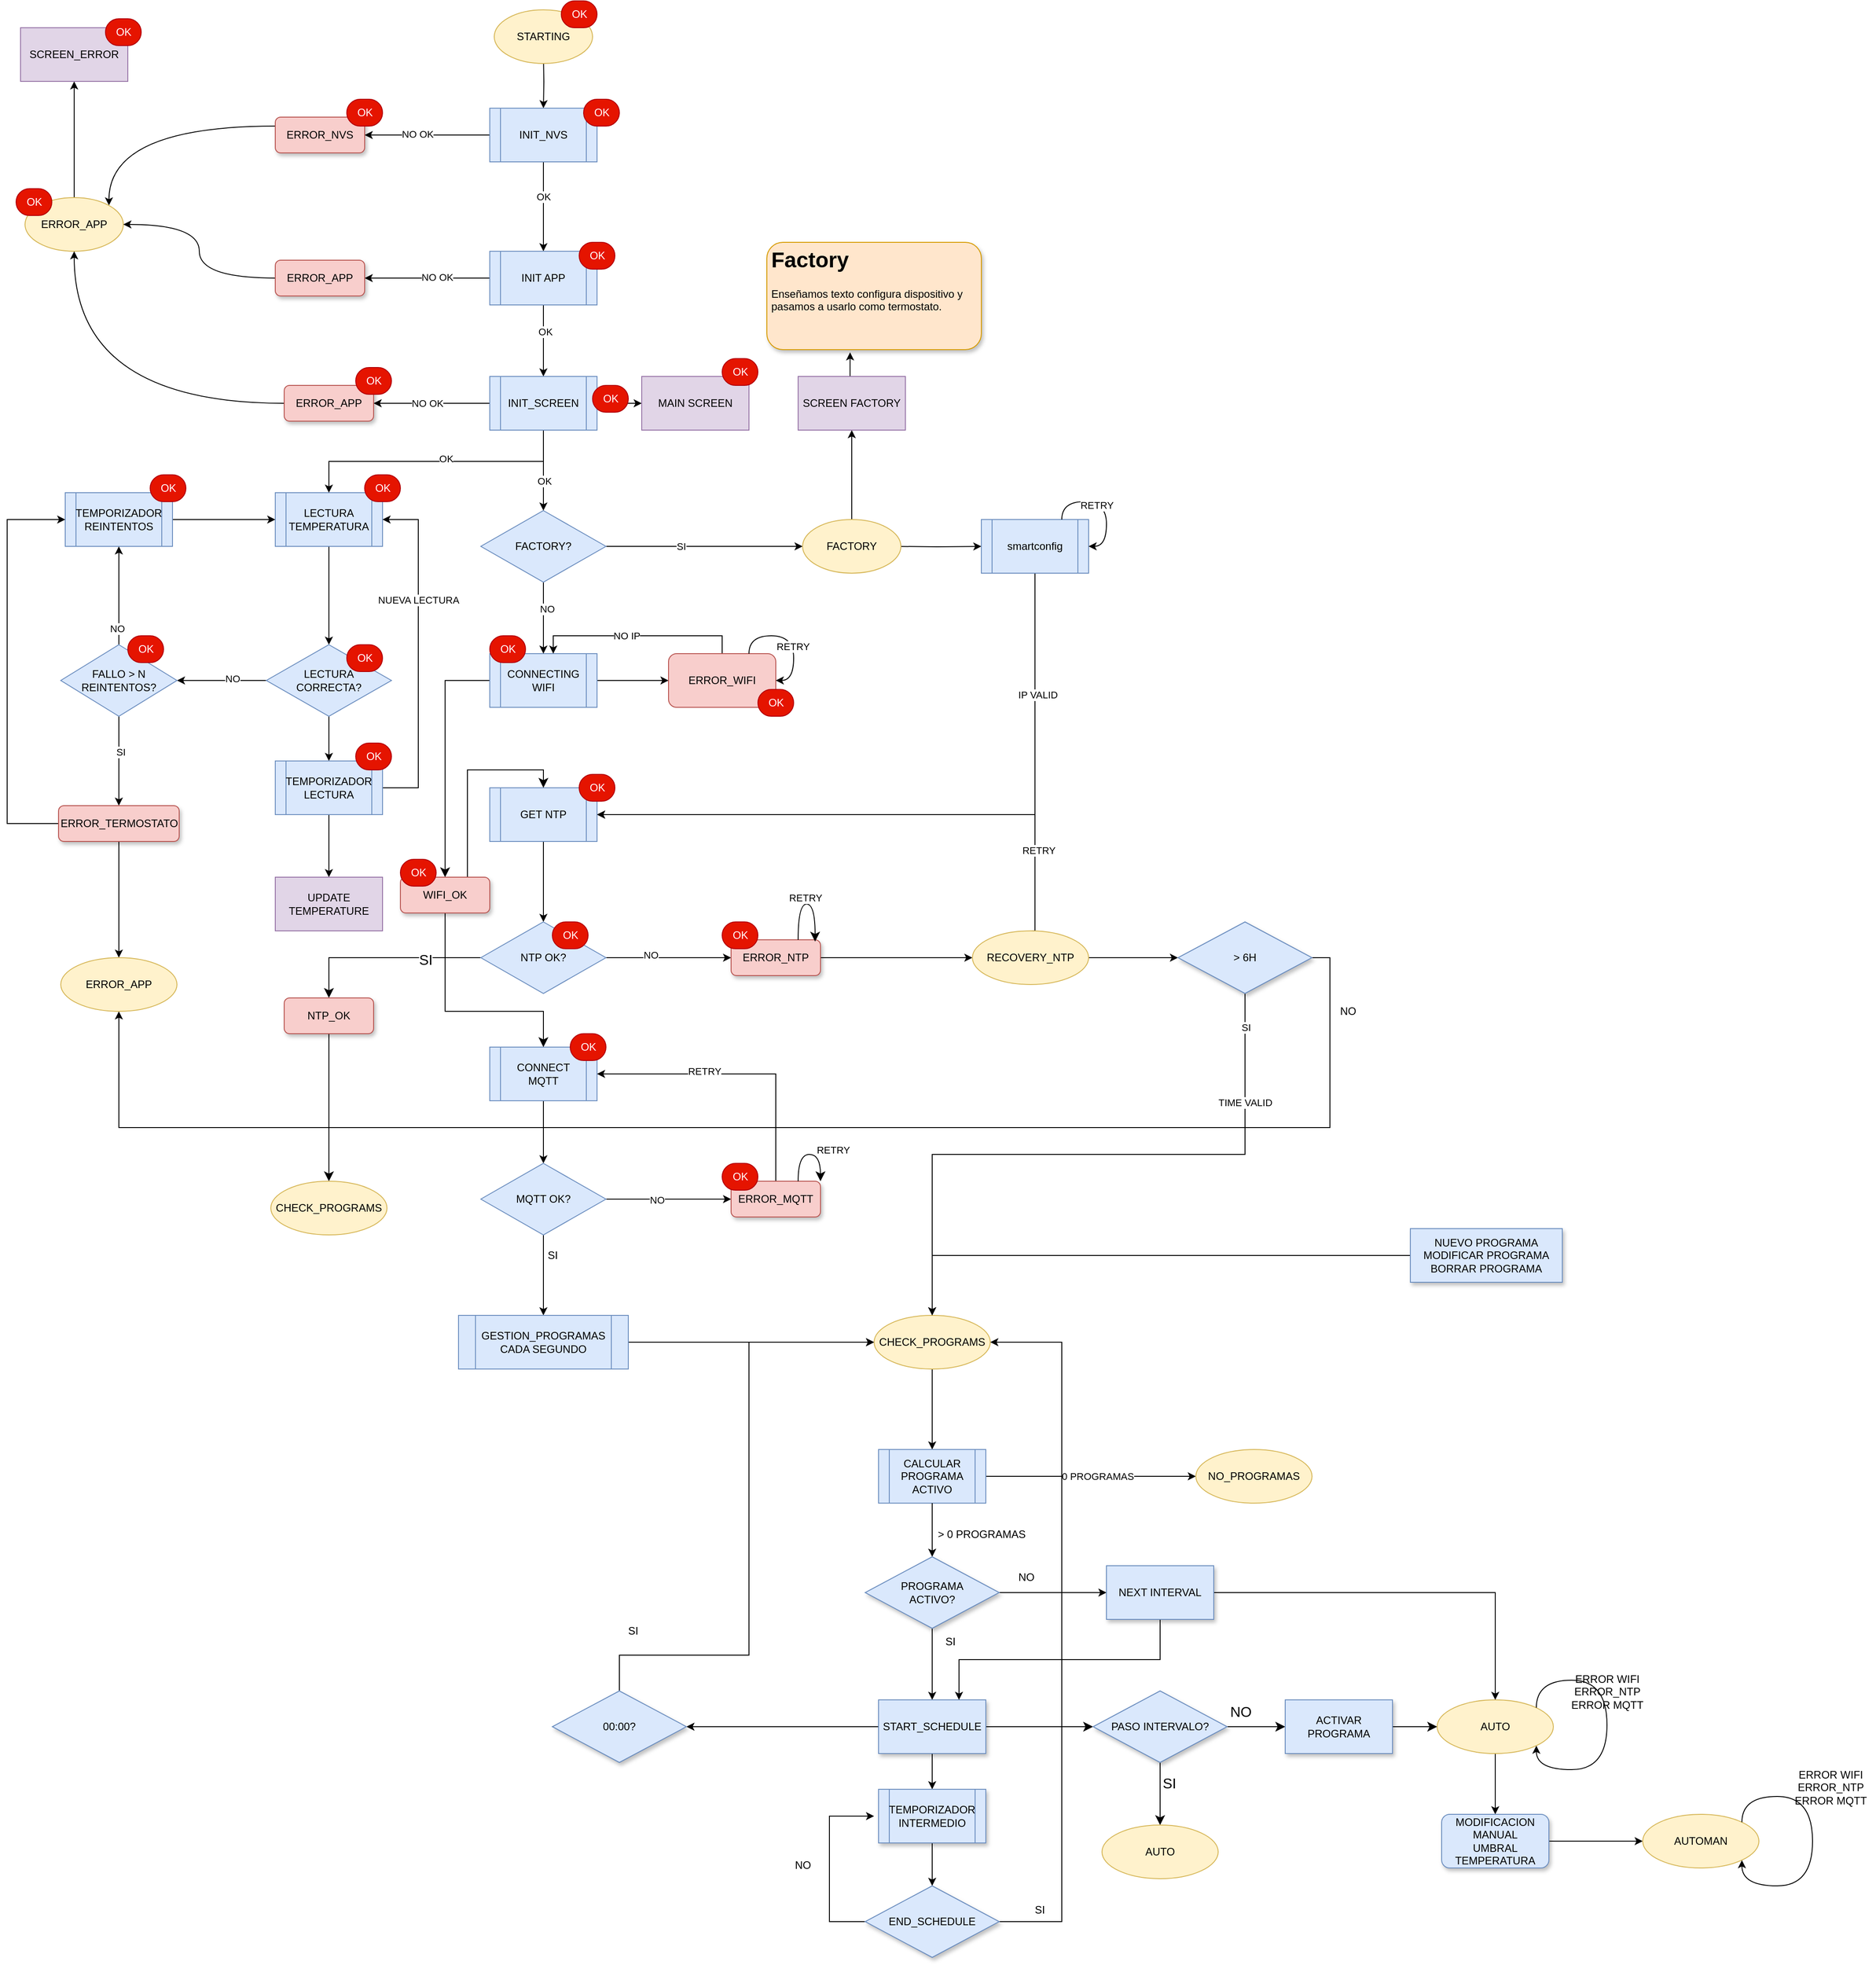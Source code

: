 <mxfile version="21.2.8" type="device">
  <diagram name="Página-1" id="SvRP-1oFVG1JVI0qtUEA">
    <mxGraphModel dx="1434" dy="876" grid="1" gridSize="10" guides="1" tooltips="1" connect="1" arrows="1" fold="1" page="1" pageScale="1" pageWidth="3300" pageHeight="2339" math="0" shadow="0">
      <root>
        <mxCell id="0" />
        <mxCell id="1" parent="0" />
        <mxCell id="0f4xCiVm6X6gQx0xvUL8-81" style="edgeStyle=orthogonalEdgeStyle;rounded=0;orthogonalLoop=1;jettySize=auto;html=1;exitX=0.5;exitY=1;exitDx=0;exitDy=0;entryX=0.5;entryY=0;entryDx=0;entryDy=0;" parent="1" target="0f4xCiVm6X6gQx0xvUL8-80" edge="1">
          <mxGeometry relative="1" as="geometry">
            <mxPoint x="680" y="100" as="sourcePoint" />
          </mxGeometry>
        </mxCell>
        <mxCell id="0f4xCiVm6X6gQx0xvUL8-10" style="edgeStyle=orthogonalEdgeStyle;rounded=0;orthogonalLoop=1;jettySize=auto;html=1;exitX=1;exitY=0.5;exitDx=0;exitDy=0;entryX=0;entryY=0.5;entryDx=0;entryDy=0;" parent="1" target="0f4xCiVm6X6gQx0xvUL8-8" edge="1">
          <mxGeometry relative="1" as="geometry">
            <mxPoint x="1070" y="650" as="sourcePoint" />
          </mxGeometry>
        </mxCell>
        <mxCell id="0f4xCiVm6X6gQx0xvUL8-78" style="edgeStyle=orthogonalEdgeStyle;rounded=0;orthogonalLoop=1;jettySize=auto;html=1;exitX=0.5;exitY=1;exitDx=0;exitDy=0;entryX=1;entryY=0.5;entryDx=0;entryDy=0;" parent="1" source="0f4xCiVm6X6gQx0xvUL8-8" target="0f4xCiVm6X6gQx0xvUL8-22" edge="1">
          <mxGeometry relative="1" as="geometry" />
        </mxCell>
        <mxCell id="0f4xCiVm6X6gQx0xvUL8-79" value="IP VALID" style="edgeLabel;html=1;align=center;verticalAlign=middle;resizable=0;points=[];" parent="0f4xCiVm6X6gQx0xvUL8-78" vertex="1" connectable="0">
          <mxGeometry x="-0.642" y="3" relative="1" as="geometry">
            <mxPoint as="offset" />
          </mxGeometry>
        </mxCell>
        <mxCell id="0f4xCiVm6X6gQx0xvUL8-8" value="smartconfig" style="shape=process;whiteSpace=wrap;html=1;backgroundOutline=1;fillColor=#dae8fc;strokeColor=#6c8ebf;" parent="1" vertex="1">
          <mxGeometry x="1170" y="620" width="120" height="60" as="geometry" />
        </mxCell>
        <mxCell id="0f4xCiVm6X6gQx0xvUL8-18" style="edgeStyle=orthogonalEdgeStyle;rounded=0;orthogonalLoop=1;jettySize=auto;html=1;exitX=1;exitY=0.5;exitDx=0;exitDy=0;entryX=0;entryY=0.5;entryDx=0;entryDy=0;" parent="1" source="0f4xCiVm6X6gQx0xvUL8-14" target="0f4xCiVm6X6gQx0xvUL8-17" edge="1">
          <mxGeometry relative="1" as="geometry" />
        </mxCell>
        <mxCell id="Zdb9aHJPwX9mJ4DxpiSj-17" style="edgeStyle=elbowEdgeStyle;rounded=0;orthogonalLoop=1;jettySize=auto;html=1;exitX=0;exitY=0.5;exitDx=0;exitDy=0;entryX=0.5;entryY=0;entryDx=0;entryDy=0;fontSize=12;startSize=8;endSize=8;" parent="1" source="0f4xCiVm6X6gQx0xvUL8-14" target="Zdb9aHJPwX9mJ4DxpiSj-16" edge="1">
          <mxGeometry relative="1" as="geometry">
            <Array as="points">
              <mxPoint x="570" y="910" />
            </Array>
          </mxGeometry>
        </mxCell>
        <mxCell id="0f4xCiVm6X6gQx0xvUL8-14" value="CONNECTING WIFI" style="shape=process;whiteSpace=wrap;html=1;backgroundOutline=1;fillColor=#dae8fc;strokeColor=#6c8ebf;" parent="1" vertex="1">
          <mxGeometry x="620" y="770" width="120" height="60" as="geometry" />
        </mxCell>
        <mxCell id="0f4xCiVm6X6gQx0xvUL8-20" style="edgeStyle=orthogonalEdgeStyle;rounded=0;orthogonalLoop=1;jettySize=auto;html=1;exitX=0.5;exitY=0;exitDx=0;exitDy=0;entryX=0.592;entryY=0;entryDx=0;entryDy=0;entryPerimeter=0;" parent="1" source="0f4xCiVm6X6gQx0xvUL8-17" target="0f4xCiVm6X6gQx0xvUL8-14" edge="1">
          <mxGeometry relative="1" as="geometry" />
        </mxCell>
        <mxCell id="0f4xCiVm6X6gQx0xvUL8-21" value="NO IP" style="edgeLabel;html=1;align=center;verticalAlign=middle;resizable=0;points=[];" parent="0f4xCiVm6X6gQx0xvUL8-20" vertex="1" connectable="0">
          <mxGeometry x="0.109" relative="1" as="geometry">
            <mxPoint as="offset" />
          </mxGeometry>
        </mxCell>
        <mxCell id="0f4xCiVm6X6gQx0xvUL8-17" value="ERROR_WIFI" style="rounded=1;whiteSpace=wrap;html=1;fillColor=#f8cecc;strokeColor=#b85450;" parent="1" vertex="1">
          <mxGeometry x="820" y="770" width="120" height="60" as="geometry" />
        </mxCell>
        <mxCell id="0f4xCiVm6X6gQx0xvUL8-64" style="edgeStyle=orthogonalEdgeStyle;rounded=0;orthogonalLoop=1;jettySize=auto;html=1;exitX=0.5;exitY=1;exitDx=0;exitDy=0;" parent="1" source="0f4xCiVm6X6gQx0xvUL8-22" target="0f4xCiVm6X6gQx0xvUL8-63" edge="1">
          <mxGeometry relative="1" as="geometry" />
        </mxCell>
        <mxCell id="0f4xCiVm6X6gQx0xvUL8-22" value="GET NTP" style="shape=process;whiteSpace=wrap;html=1;backgroundOutline=1;fillColor=#dae8fc;strokeColor=#6c8ebf;" parent="1" vertex="1">
          <mxGeometry x="620" y="920" width="120" height="60" as="geometry" />
        </mxCell>
        <mxCell id="0f4xCiVm6X6gQx0xvUL8-28" style="edgeStyle=orthogonalEdgeStyle;rounded=0;orthogonalLoop=1;jettySize=auto;html=1;exitX=0.75;exitY=0;exitDx=0;exitDy=0;entryX=1;entryY=0.5;entryDx=0;entryDy=0;curved=1;" parent="1" source="0f4xCiVm6X6gQx0xvUL8-17" target="0f4xCiVm6X6gQx0xvUL8-17" edge="1">
          <mxGeometry relative="1" as="geometry" />
        </mxCell>
        <mxCell id="0f4xCiVm6X6gQx0xvUL8-29" value="RETRY" style="edgeLabel;html=1;align=center;verticalAlign=middle;resizable=0;points=[];" parent="0f4xCiVm6X6gQx0xvUL8-28" vertex="1" connectable="0">
          <mxGeometry x="0.171" y="-1" relative="1" as="geometry">
            <mxPoint as="offset" />
          </mxGeometry>
        </mxCell>
        <mxCell id="0f4xCiVm6X6gQx0xvUL8-30" style="edgeStyle=orthogonalEdgeStyle;rounded=0;orthogonalLoop=1;jettySize=auto;html=1;exitX=0.75;exitY=0;exitDx=0;exitDy=0;entryX=1;entryY=0.5;entryDx=0;entryDy=0;curved=1;" parent="1" source="0f4xCiVm6X6gQx0xvUL8-8" target="0f4xCiVm6X6gQx0xvUL8-8" edge="1">
          <mxGeometry relative="1" as="geometry" />
        </mxCell>
        <mxCell id="0f4xCiVm6X6gQx0xvUL8-31" value="RETRY" style="edgeLabel;html=1;align=center;verticalAlign=middle;resizable=0;points=[];" parent="0f4xCiVm6X6gQx0xvUL8-30" vertex="1" connectable="0">
          <mxGeometry x="-0.157" y="-4" relative="1" as="geometry">
            <mxPoint as="offset" />
          </mxGeometry>
        </mxCell>
        <mxCell id="0f4xCiVm6X6gQx0xvUL8-37" style="edgeStyle=orthogonalEdgeStyle;rounded=0;orthogonalLoop=1;jettySize=auto;html=1;exitX=0.5;exitY=1;exitDx=0;exitDy=0;entryX=0.5;entryY=0;entryDx=0;entryDy=0;" parent="1" source="0f4xCiVm6X6gQx0xvUL8-33" target="0f4xCiVm6X6gQx0xvUL8-36" edge="1">
          <mxGeometry relative="1" as="geometry" />
        </mxCell>
        <mxCell id="0f4xCiVm6X6gQx0xvUL8-33" value="LECTURA TEMPERATURA" style="shape=process;whiteSpace=wrap;html=1;backgroundOutline=1;fillColor=#dae8fc;strokeColor=#6c8ebf;" parent="1" vertex="1">
          <mxGeometry x="380" y="590" width="120" height="60" as="geometry" />
        </mxCell>
        <mxCell id="0f4xCiVm6X6gQx0xvUL8-43" style="edgeStyle=orthogonalEdgeStyle;rounded=0;orthogonalLoop=1;jettySize=auto;html=1;exitX=0.5;exitY=1;exitDx=0;exitDy=0;entryX=0.5;entryY=0;entryDx=0;entryDy=0;" parent="1" source="0f4xCiVm6X6gQx0xvUL8-36" target="0f4xCiVm6X6gQx0xvUL8-38" edge="1">
          <mxGeometry relative="1" as="geometry" />
        </mxCell>
        <mxCell id="0f4xCiVm6X6gQx0xvUL8-47" style="edgeStyle=orthogonalEdgeStyle;rounded=0;orthogonalLoop=1;jettySize=auto;html=1;exitX=0;exitY=0.5;exitDx=0;exitDy=0;entryX=1;entryY=0.5;entryDx=0;entryDy=0;" parent="1" source="0f4xCiVm6X6gQx0xvUL8-36" target="0f4xCiVm6X6gQx0xvUL8-48" edge="1">
          <mxGeometry relative="1" as="geometry">
            <mxPoint x="300" y="800" as="targetPoint" />
          </mxGeometry>
        </mxCell>
        <mxCell id="0f4xCiVm6X6gQx0xvUL8-53" value="NO" style="edgeLabel;html=1;align=center;verticalAlign=middle;resizable=0;points=[];" parent="0f4xCiVm6X6gQx0xvUL8-47" vertex="1" connectable="0">
          <mxGeometry x="-0.24" y="-2" relative="1" as="geometry">
            <mxPoint as="offset" />
          </mxGeometry>
        </mxCell>
        <mxCell id="0f4xCiVm6X6gQx0xvUL8-36" value="LECTURA&lt;br&gt;CORRECTA?" style="rhombus;whiteSpace=wrap;html=1;fillColor=#dae8fc;strokeColor=#6c8ebf;" parent="1" vertex="1">
          <mxGeometry x="370" y="760" width="140" height="80" as="geometry" />
        </mxCell>
        <mxCell id="0f4xCiVm6X6gQx0xvUL8-55" style="edgeStyle=orthogonalEdgeStyle;rounded=0;orthogonalLoop=1;jettySize=auto;html=1;exitX=1;exitY=0.5;exitDx=0;exitDy=0;entryX=1;entryY=0.5;entryDx=0;entryDy=0;" parent="1" source="0f4xCiVm6X6gQx0xvUL8-38" target="0f4xCiVm6X6gQx0xvUL8-33" edge="1">
          <mxGeometry relative="1" as="geometry">
            <Array as="points">
              <mxPoint x="540" y="920" />
              <mxPoint x="540" y="620" />
            </Array>
          </mxGeometry>
        </mxCell>
        <mxCell id="0f4xCiVm6X6gQx0xvUL8-56" value="NUEVA LECTURA" style="edgeLabel;html=1;align=center;verticalAlign=middle;resizable=0;points=[];" parent="0f4xCiVm6X6gQx0xvUL8-55" vertex="1" connectable="0">
          <mxGeometry x="0.205" y="-1" relative="1" as="geometry">
            <mxPoint x="-1" y="-21" as="offset" />
          </mxGeometry>
        </mxCell>
        <mxCell id="0f4xCiVm6X6gQx0xvUL8-131" style="edgeStyle=orthogonalEdgeStyle;rounded=0;orthogonalLoop=1;jettySize=auto;html=1;exitX=0.5;exitY=1;exitDx=0;exitDy=0;entryX=0.5;entryY=0;entryDx=0;entryDy=0;" parent="1" source="0f4xCiVm6X6gQx0xvUL8-38" target="0f4xCiVm6X6gQx0xvUL8-130" edge="1">
          <mxGeometry relative="1" as="geometry" />
        </mxCell>
        <mxCell id="0f4xCiVm6X6gQx0xvUL8-38" value="TEMPORIZADOR&lt;br&gt;LECTURA" style="shape=process;whiteSpace=wrap;html=1;backgroundOutline=1;fillColor=#dae8fc;strokeColor=#6c8ebf;" parent="1" vertex="1">
          <mxGeometry x="380" y="890" width="120" height="60" as="geometry" />
        </mxCell>
        <mxCell id="0f4xCiVm6X6gQx0xvUL8-51" style="edgeStyle=orthogonalEdgeStyle;rounded=0;orthogonalLoop=1;jettySize=auto;html=1;exitX=0.5;exitY=0;exitDx=0;exitDy=0;entryX=0.5;entryY=1;entryDx=0;entryDy=0;" parent="1" source="0f4xCiVm6X6gQx0xvUL8-48" target="0f4xCiVm6X6gQx0xvUL8-50" edge="1">
          <mxGeometry relative="1" as="geometry" />
        </mxCell>
        <mxCell id="0f4xCiVm6X6gQx0xvUL8-54" value="NO" style="edgeLabel;html=1;align=center;verticalAlign=middle;resizable=0;points=[];" parent="0f4xCiVm6X6gQx0xvUL8-51" vertex="1" connectable="0">
          <mxGeometry x="-0.673" y="2" relative="1" as="geometry">
            <mxPoint as="offset" />
          </mxGeometry>
        </mxCell>
        <mxCell id="0f4xCiVm6X6gQx0xvUL8-60" style="edgeStyle=orthogonalEdgeStyle;rounded=0;orthogonalLoop=1;jettySize=auto;html=1;exitX=0.5;exitY=1;exitDx=0;exitDy=0;entryX=0.5;entryY=0;entryDx=0;entryDy=0;" parent="1" source="0f4xCiVm6X6gQx0xvUL8-48" target="0f4xCiVm6X6gQx0xvUL8-59" edge="1">
          <mxGeometry relative="1" as="geometry" />
        </mxCell>
        <mxCell id="0f4xCiVm6X6gQx0xvUL8-129" value="SI" style="edgeLabel;html=1;align=center;verticalAlign=middle;resizable=0;points=[];" parent="0f4xCiVm6X6gQx0xvUL8-60" vertex="1" connectable="0">
          <mxGeometry x="-0.2" y="2" relative="1" as="geometry">
            <mxPoint as="offset" />
          </mxGeometry>
        </mxCell>
        <mxCell id="0f4xCiVm6X6gQx0xvUL8-48" value="FALLO &amp;gt; N REINTENTOS?" style="rhombus;whiteSpace=wrap;html=1;fillColor=#dae8fc;strokeColor=#6c8ebf;" parent="1" vertex="1">
          <mxGeometry x="140" y="760" width="130" height="80" as="geometry" />
        </mxCell>
        <mxCell id="0f4xCiVm6X6gQx0xvUL8-52" style="edgeStyle=orthogonalEdgeStyle;rounded=0;orthogonalLoop=1;jettySize=auto;html=1;exitX=1;exitY=0.5;exitDx=0;exitDy=0;entryX=0;entryY=0.5;entryDx=0;entryDy=0;" parent="1" source="0f4xCiVm6X6gQx0xvUL8-50" target="0f4xCiVm6X6gQx0xvUL8-33" edge="1">
          <mxGeometry relative="1" as="geometry" />
        </mxCell>
        <mxCell id="0f4xCiVm6X6gQx0xvUL8-50" value="TEMPORIZADOR&lt;br&gt;REINTENTOS" style="shape=process;whiteSpace=wrap;html=1;backgroundOutline=1;fillColor=#dae8fc;strokeColor=#6c8ebf;" parent="1" vertex="1">
          <mxGeometry x="145" y="590" width="120" height="60" as="geometry" />
        </mxCell>
        <mxCell id="0f4xCiVm6X6gQx0xvUL8-62" style="edgeStyle=orthogonalEdgeStyle;rounded=0;orthogonalLoop=1;jettySize=auto;html=1;exitX=0;exitY=0.5;exitDx=0;exitDy=0;entryX=0;entryY=0.5;entryDx=0;entryDy=0;" parent="1" source="0f4xCiVm6X6gQx0xvUL8-59" target="0f4xCiVm6X6gQx0xvUL8-50" edge="1">
          <mxGeometry relative="1" as="geometry">
            <Array as="points">
              <mxPoint x="80" y="960" />
              <mxPoint x="80" y="620" />
            </Array>
          </mxGeometry>
        </mxCell>
        <mxCell id="0f4xCiVm6X6gQx0xvUL8-209" style="edgeStyle=orthogonalEdgeStyle;rounded=0;orthogonalLoop=1;jettySize=auto;html=1;exitX=0.5;exitY=1;exitDx=0;exitDy=0;entryX=0.5;entryY=0;entryDx=0;entryDy=0;" parent="1" source="0f4xCiVm6X6gQx0xvUL8-59" target="0f4xCiVm6X6gQx0xvUL8-208" edge="1">
          <mxGeometry relative="1" as="geometry" />
        </mxCell>
        <mxCell id="0f4xCiVm6X6gQx0xvUL8-59" value="ERROR_TERMOSTATO" style="rounded=1;whiteSpace=wrap;html=1;fillColor=#f8cecc;strokeColor=#b85450;shadow=1;" parent="1" vertex="1">
          <mxGeometry x="137.5" y="940" width="135" height="40" as="geometry" />
        </mxCell>
        <mxCell id="0f4xCiVm6X6gQx0xvUL8-67" style="edgeStyle=orthogonalEdgeStyle;rounded=0;orthogonalLoop=1;jettySize=auto;html=1;exitX=1;exitY=0.5;exitDx=0;exitDy=0;entryX=0;entryY=0.5;entryDx=0;entryDy=0;" parent="1" source="0f4xCiVm6X6gQx0xvUL8-63" target="0f4xCiVm6X6gQx0xvUL8-66" edge="1">
          <mxGeometry relative="1" as="geometry" />
        </mxCell>
        <mxCell id="0f4xCiVm6X6gQx0xvUL8-69" value="NO" style="edgeLabel;html=1;align=center;verticalAlign=middle;resizable=0;points=[];" parent="0f4xCiVm6X6gQx0xvUL8-67" vertex="1" connectable="0">
          <mxGeometry x="-0.286" y="3" relative="1" as="geometry">
            <mxPoint as="offset" />
          </mxGeometry>
        </mxCell>
        <mxCell id="Zdb9aHJPwX9mJ4DxpiSj-10" style="rounded=0;orthogonalLoop=1;jettySize=auto;html=1;exitX=0;exitY=0.5;exitDx=0;exitDy=0;entryX=0.5;entryY=0;entryDx=0;entryDy=0;fontSize=12;startSize=8;endSize=8;" parent="1" source="0f4xCiVm6X6gQx0xvUL8-63" target="Zdb9aHJPwX9mJ4DxpiSj-7" edge="1">
          <mxGeometry relative="1" as="geometry">
            <Array as="points">
              <mxPoint x="440" y="1110" />
            </Array>
          </mxGeometry>
        </mxCell>
        <mxCell id="Zdb9aHJPwX9mJ4DxpiSj-11" value="SI" style="edgeLabel;html=1;align=center;verticalAlign=middle;resizable=0;points=[];fontSize=16;" parent="Zdb9aHJPwX9mJ4DxpiSj-10" vertex="1" connectable="0">
          <mxGeometry x="-0.423" y="2" relative="1" as="geometry">
            <mxPoint as="offset" />
          </mxGeometry>
        </mxCell>
        <mxCell id="0f4xCiVm6X6gQx0xvUL8-63" value="NTP OK?" style="rhombus;whiteSpace=wrap;html=1;fillColor=#dae8fc;strokeColor=#6c8ebf;" parent="1" vertex="1">
          <mxGeometry x="610" y="1070" width="140" height="80" as="geometry" />
        </mxCell>
        <mxCell id="0f4xCiVm6X6gQx0xvUL8-197" style="edgeStyle=orthogonalEdgeStyle;rounded=0;orthogonalLoop=1;jettySize=auto;html=1;exitX=1;exitY=0.5;exitDx=0;exitDy=0;entryX=0;entryY=0.5;entryDx=0;entryDy=0;" parent="1" source="0f4xCiVm6X6gQx0xvUL8-66" target="0f4xCiVm6X6gQx0xvUL8-196" edge="1">
          <mxGeometry relative="1" as="geometry" />
        </mxCell>
        <mxCell id="0f4xCiVm6X6gQx0xvUL8-66" value="ERROR_NTP" style="rounded=1;whiteSpace=wrap;html=1;fillColor=#f8cecc;strokeColor=#b85450;shadow=1;" parent="1" vertex="1">
          <mxGeometry x="890" y="1090" width="100" height="40" as="geometry" />
        </mxCell>
        <mxCell id="0f4xCiVm6X6gQx0xvUL8-72" style="edgeStyle=orthogonalEdgeStyle;rounded=0;orthogonalLoop=1;jettySize=auto;html=1;exitX=0.5;exitY=1;exitDx=0;exitDy=0;entryX=0.5;entryY=0;entryDx=0;entryDy=0;" parent="1" source="0f4xCiVm6X6gQx0xvUL8-70" target="0f4xCiVm6X6gQx0xvUL8-71" edge="1">
          <mxGeometry relative="1" as="geometry" />
        </mxCell>
        <mxCell id="0f4xCiVm6X6gQx0xvUL8-70" value="CONNECT MQTT" style="shape=process;whiteSpace=wrap;html=1;backgroundOutline=1;fillColor=#dae8fc;strokeColor=#6c8ebf;" parent="1" vertex="1">
          <mxGeometry x="620" y="1210" width="120" height="60" as="geometry" />
        </mxCell>
        <mxCell id="0f4xCiVm6X6gQx0xvUL8-74" style="edgeStyle=orthogonalEdgeStyle;rounded=0;orthogonalLoop=1;jettySize=auto;html=1;exitX=1;exitY=0.5;exitDx=0;exitDy=0;entryX=0;entryY=0.5;entryDx=0;entryDy=0;" parent="1" source="0f4xCiVm6X6gQx0xvUL8-71" target="0f4xCiVm6X6gQx0xvUL8-73" edge="1">
          <mxGeometry relative="1" as="geometry" />
        </mxCell>
        <mxCell id="0f4xCiVm6X6gQx0xvUL8-75" value="NO" style="edgeLabel;html=1;align=center;verticalAlign=middle;resizable=0;points=[];" parent="0f4xCiVm6X6gQx0xvUL8-74" vertex="1" connectable="0">
          <mxGeometry x="-0.186" y="-1" relative="1" as="geometry">
            <mxPoint as="offset" />
          </mxGeometry>
        </mxCell>
        <mxCell id="0f4xCiVm6X6gQx0xvUL8-136" style="edgeStyle=orthogonalEdgeStyle;rounded=0;orthogonalLoop=1;jettySize=auto;html=1;exitX=0.5;exitY=1;exitDx=0;exitDy=0;entryX=0.5;entryY=0;entryDx=0;entryDy=0;" parent="1" source="0f4xCiVm6X6gQx0xvUL8-71" target="0f4xCiVm6X6gQx0xvUL8-134" edge="1">
          <mxGeometry relative="1" as="geometry" />
        </mxCell>
        <mxCell id="0f4xCiVm6X6gQx0xvUL8-71" value="MQTT OK?" style="rhombus;whiteSpace=wrap;html=1;fillColor=#dae8fc;strokeColor=#6c8ebf;" parent="1" vertex="1">
          <mxGeometry x="610" y="1340" width="140" height="80" as="geometry" />
        </mxCell>
        <mxCell id="0f4xCiVm6X6gQx0xvUL8-222" style="edgeStyle=orthogonalEdgeStyle;rounded=0;orthogonalLoop=1;jettySize=auto;html=1;exitX=0.5;exitY=0;exitDx=0;exitDy=0;entryX=1;entryY=0.5;entryDx=0;entryDy=0;" parent="1" source="0f4xCiVm6X6gQx0xvUL8-73" target="0f4xCiVm6X6gQx0xvUL8-70" edge="1">
          <mxGeometry relative="1" as="geometry" />
        </mxCell>
        <mxCell id="0f4xCiVm6X6gQx0xvUL8-223" value="RETRY" style="edgeLabel;html=1;align=center;verticalAlign=middle;resizable=0;points=[];" parent="0f4xCiVm6X6gQx0xvUL8-222" vertex="1" connectable="0">
          <mxGeometry x="0.253" y="-3" relative="1" as="geometry">
            <mxPoint as="offset" />
          </mxGeometry>
        </mxCell>
        <mxCell id="0f4xCiVm6X6gQx0xvUL8-73" value="ERROR_MQTT" style="rounded=1;whiteSpace=wrap;html=1;fillColor=#f8cecc;strokeColor=#b85450;shadow=1;" parent="1" vertex="1">
          <mxGeometry x="890" y="1360" width="100" height="40" as="geometry" />
        </mxCell>
        <mxCell id="0f4xCiVm6X6gQx0xvUL8-83" style="edgeStyle=orthogonalEdgeStyle;rounded=0;orthogonalLoop=1;jettySize=auto;html=1;exitX=0;exitY=0.5;exitDx=0;exitDy=0;entryX=1;entryY=0.5;entryDx=0;entryDy=0;" parent="1" source="0f4xCiVm6X6gQx0xvUL8-80" target="0f4xCiVm6X6gQx0xvUL8-82" edge="1">
          <mxGeometry relative="1" as="geometry" />
        </mxCell>
        <mxCell id="0f4xCiVm6X6gQx0xvUL8-84" value="NO OK" style="edgeLabel;html=1;align=center;verticalAlign=middle;resizable=0;points=[];" parent="0f4xCiVm6X6gQx0xvUL8-83" vertex="1" connectable="0">
          <mxGeometry x="0.157" y="-1" relative="1" as="geometry">
            <mxPoint as="offset" />
          </mxGeometry>
        </mxCell>
        <mxCell id="0f4xCiVm6X6gQx0xvUL8-86" style="edgeStyle=orthogonalEdgeStyle;rounded=0;orthogonalLoop=1;jettySize=auto;html=1;exitX=0.5;exitY=1;exitDx=0;exitDy=0;entryX=0.5;entryY=0;entryDx=0;entryDy=0;" parent="1" source="0f4xCiVm6X6gQx0xvUL8-80" target="0f4xCiVm6X6gQx0xvUL8-85" edge="1">
          <mxGeometry relative="1" as="geometry" />
        </mxCell>
        <mxCell id="0f4xCiVm6X6gQx0xvUL8-89" value="OK" style="edgeLabel;html=1;align=center;verticalAlign=middle;resizable=0;points=[];" parent="0f4xCiVm6X6gQx0xvUL8-86" vertex="1" connectable="0">
          <mxGeometry x="-0.22" relative="1" as="geometry">
            <mxPoint as="offset" />
          </mxGeometry>
        </mxCell>
        <mxCell id="0f4xCiVm6X6gQx0xvUL8-80" value="INIT_NVS" style="shape=process;whiteSpace=wrap;html=1;backgroundOutline=1;fillColor=#dae8fc;strokeColor=#6c8ebf;" parent="1" vertex="1">
          <mxGeometry x="620" y="160" width="120" height="60" as="geometry" />
        </mxCell>
        <mxCell id="0f4xCiVm6X6gQx0xvUL8-138" style="edgeStyle=orthogonalEdgeStyle;rounded=0;orthogonalLoop=1;jettySize=auto;html=1;exitX=0;exitY=0.25;exitDx=0;exitDy=0;entryX=1;entryY=0;entryDx=0;entryDy=0;curved=1;" parent="1" source="0f4xCiVm6X6gQx0xvUL8-82" target="0f4xCiVm6X6gQx0xvUL8-100" edge="1">
          <mxGeometry relative="1" as="geometry" />
        </mxCell>
        <mxCell id="0f4xCiVm6X6gQx0xvUL8-82" value="ERROR_NVS" style="rounded=1;whiteSpace=wrap;html=1;fillColor=#f8cecc;strokeColor=#b85450;shadow=1;" parent="1" vertex="1">
          <mxGeometry x="380" y="170" width="100" height="40" as="geometry" />
        </mxCell>
        <mxCell id="0f4xCiVm6X6gQx0xvUL8-103" style="edgeStyle=orthogonalEdgeStyle;rounded=0;orthogonalLoop=1;jettySize=auto;html=1;exitX=0;exitY=0.5;exitDx=0;exitDy=0;" parent="1" source="0f4xCiVm6X6gQx0xvUL8-85" target="0f4xCiVm6X6gQx0xvUL8-102" edge="1">
          <mxGeometry relative="1" as="geometry" />
        </mxCell>
        <mxCell id="0f4xCiVm6X6gQx0xvUL8-104" value="NO OK" style="edgeLabel;html=1;align=center;verticalAlign=middle;resizable=0;points=[];" parent="0f4xCiVm6X6gQx0xvUL8-103" vertex="1" connectable="0">
          <mxGeometry x="-0.157" y="-1" relative="1" as="geometry">
            <mxPoint as="offset" />
          </mxGeometry>
        </mxCell>
        <mxCell id="0f4xCiVm6X6gQx0xvUL8-113" style="edgeStyle=orthogonalEdgeStyle;rounded=0;orthogonalLoop=1;jettySize=auto;html=1;exitX=0.5;exitY=1;exitDx=0;exitDy=0;entryX=0.5;entryY=0;entryDx=0;entryDy=0;" parent="1" source="0f4xCiVm6X6gQx0xvUL8-85" target="0f4xCiVm6X6gQx0xvUL8-112" edge="1">
          <mxGeometry relative="1" as="geometry" />
        </mxCell>
        <mxCell id="0f4xCiVm6X6gQx0xvUL8-116" value="OK" style="edgeLabel;html=1;align=center;verticalAlign=middle;resizable=0;points=[];" parent="0f4xCiVm6X6gQx0xvUL8-113" vertex="1" connectable="0">
          <mxGeometry x="-0.25" y="2" relative="1" as="geometry">
            <mxPoint as="offset" />
          </mxGeometry>
        </mxCell>
        <mxCell id="0f4xCiVm6X6gQx0xvUL8-85" value="INIT APP" style="shape=process;whiteSpace=wrap;html=1;backgroundOutline=1;fillColor=#dae8fc;strokeColor=#6c8ebf;" parent="1" vertex="1">
          <mxGeometry x="620" y="320" width="120" height="60" as="geometry" />
        </mxCell>
        <mxCell id="0f4xCiVm6X6gQx0xvUL8-94" style="edgeStyle=orthogonalEdgeStyle;rounded=0;orthogonalLoop=1;jettySize=auto;html=1;exitX=1;exitY=0.5;exitDx=0;exitDy=0;entryX=0;entryY=0.5;entryDx=0;entryDy=0;" parent="1" source="0f4xCiVm6X6gQx0xvUL8-92" edge="1">
          <mxGeometry relative="1" as="geometry">
            <mxPoint x="970" y="650" as="targetPoint" />
          </mxGeometry>
        </mxCell>
        <mxCell id="0f4xCiVm6X6gQx0xvUL8-96" value="SI" style="edgeLabel;html=1;align=center;verticalAlign=middle;resizable=0;points=[];" parent="0f4xCiVm6X6gQx0xvUL8-94" vertex="1" connectable="0">
          <mxGeometry x="-0.236" relative="1" as="geometry">
            <mxPoint as="offset" />
          </mxGeometry>
        </mxCell>
        <mxCell id="0f4xCiVm6X6gQx0xvUL8-95" style="edgeStyle=orthogonalEdgeStyle;rounded=0;orthogonalLoop=1;jettySize=auto;html=1;exitX=0.5;exitY=1;exitDx=0;exitDy=0;entryX=0.5;entryY=0;entryDx=0;entryDy=0;" parent="1" source="0f4xCiVm6X6gQx0xvUL8-92" target="0f4xCiVm6X6gQx0xvUL8-14" edge="1">
          <mxGeometry relative="1" as="geometry" />
        </mxCell>
        <mxCell id="0f4xCiVm6X6gQx0xvUL8-97" value="NO" style="edgeLabel;html=1;align=center;verticalAlign=middle;resizable=0;points=[];" parent="0f4xCiVm6X6gQx0xvUL8-95" vertex="1" connectable="0">
          <mxGeometry x="-0.25" y="4" relative="1" as="geometry">
            <mxPoint as="offset" />
          </mxGeometry>
        </mxCell>
        <mxCell id="0f4xCiVm6X6gQx0xvUL8-92" value="FACTORY?" style="rhombus;whiteSpace=wrap;html=1;fillColor=#dae8fc;strokeColor=#6c8ebf;" parent="1" vertex="1">
          <mxGeometry x="610" y="610" width="140" height="80" as="geometry" />
        </mxCell>
        <mxCell id="0f4xCiVm6X6gQx0xvUL8-98" value="STARTING" style="ellipse;whiteSpace=wrap;html=1;fillColor=#fff2cc;strokeColor=#d6b656;" parent="1" vertex="1">
          <mxGeometry x="625" y="50" width="110" height="60" as="geometry" />
        </mxCell>
        <mxCell id="0f4xCiVm6X6gQx0xvUL8-139" style="edgeStyle=orthogonalEdgeStyle;rounded=0;orthogonalLoop=1;jettySize=auto;html=1;exitX=0.5;exitY=0;exitDx=0;exitDy=0;entryX=0.5;entryY=1;entryDx=0;entryDy=0;" parent="1" source="0f4xCiVm6X6gQx0xvUL8-100" target="0f4xCiVm6X6gQx0xvUL8-107" edge="1">
          <mxGeometry relative="1" as="geometry" />
        </mxCell>
        <mxCell id="0f4xCiVm6X6gQx0xvUL8-100" value="ERROR_APP" style="ellipse;whiteSpace=wrap;html=1;fillColor=#fff2cc;strokeColor=#d6b656;" parent="1" vertex="1">
          <mxGeometry x="100" y="260" width="110" height="60" as="geometry" />
        </mxCell>
        <mxCell id="0f4xCiVm6X6gQx0xvUL8-141" style="edgeStyle=orthogonalEdgeStyle;rounded=0;orthogonalLoop=1;jettySize=auto;html=1;exitX=0;exitY=0.5;exitDx=0;exitDy=0;entryX=1;entryY=0.5;entryDx=0;entryDy=0;curved=1;" parent="1" source="0f4xCiVm6X6gQx0xvUL8-102" target="0f4xCiVm6X6gQx0xvUL8-100" edge="1">
          <mxGeometry relative="1" as="geometry" />
        </mxCell>
        <mxCell id="0f4xCiVm6X6gQx0xvUL8-102" value="ERROR_APP" style="rounded=1;whiteSpace=wrap;html=1;fillColor=#f8cecc;strokeColor=#b85450;shadow=1;" parent="1" vertex="1">
          <mxGeometry x="380" y="330" width="100" height="40" as="geometry" />
        </mxCell>
        <mxCell id="0f4xCiVm6X6gQx0xvUL8-107" value="SCREEN_ERROR" style="rounded=0;whiteSpace=wrap;html=1;fillColor=#e1d5e7;strokeColor=#9673a6;" parent="1" vertex="1">
          <mxGeometry x="95" y="70" width="120" height="60" as="geometry" />
        </mxCell>
        <mxCell id="0f4xCiVm6X6gQx0xvUL8-111" style="edgeStyle=orthogonalEdgeStyle;rounded=0;orthogonalLoop=1;jettySize=auto;html=1;exitX=0.5;exitY=0;exitDx=0;exitDy=0;entryX=0.5;entryY=1;entryDx=0;entryDy=0;" parent="1" source="0f4xCiVm6X6gQx0xvUL8-109" target="0f4xCiVm6X6gQx0xvUL8-110" edge="1">
          <mxGeometry relative="1" as="geometry" />
        </mxCell>
        <mxCell id="0f4xCiVm6X6gQx0xvUL8-109" value="FACTORY" style="ellipse;whiteSpace=wrap;html=1;fillColor=#fff2cc;strokeColor=#d6b656;" parent="1" vertex="1">
          <mxGeometry x="970" y="620" width="110" height="60" as="geometry" />
        </mxCell>
        <mxCell id="0f4xCiVm6X6gQx0xvUL8-247" style="edgeStyle=orthogonalEdgeStyle;rounded=0;orthogonalLoop=1;jettySize=auto;html=1;exitX=0.5;exitY=0;exitDx=0;exitDy=0;entryX=0.388;entryY=1.025;entryDx=0;entryDy=0;entryPerimeter=0;" parent="1" source="0f4xCiVm6X6gQx0xvUL8-110" target="0f4xCiVm6X6gQx0xvUL8-246" edge="1">
          <mxGeometry relative="1" as="geometry" />
        </mxCell>
        <mxCell id="0f4xCiVm6X6gQx0xvUL8-110" value="SCREEN FACTORY" style="rounded=0;whiteSpace=wrap;html=1;fillColor=#e1d5e7;strokeColor=#9673a6;" parent="1" vertex="1">
          <mxGeometry x="965" y="460" width="120" height="60" as="geometry" />
        </mxCell>
        <mxCell id="0f4xCiVm6X6gQx0xvUL8-117" style="edgeStyle=orthogonalEdgeStyle;rounded=0;orthogonalLoop=1;jettySize=auto;html=1;exitX=0;exitY=0.5;exitDx=0;exitDy=0;" parent="1" source="0f4xCiVm6X6gQx0xvUL8-112" target="0f4xCiVm6X6gQx0xvUL8-115" edge="1">
          <mxGeometry relative="1" as="geometry" />
        </mxCell>
        <mxCell id="0f4xCiVm6X6gQx0xvUL8-123" value="NO OK" style="edgeLabel;html=1;align=center;verticalAlign=middle;resizable=0;points=[];" parent="0f4xCiVm6X6gQx0xvUL8-117" vertex="1" connectable="0">
          <mxGeometry x="0.154" y="-4" relative="1" as="geometry">
            <mxPoint x="5" y="4" as="offset" />
          </mxGeometry>
        </mxCell>
        <mxCell id="0f4xCiVm6X6gQx0xvUL8-121" style="edgeStyle=orthogonalEdgeStyle;rounded=0;orthogonalLoop=1;jettySize=auto;html=1;exitX=1;exitY=0.5;exitDx=0;exitDy=0;entryX=0;entryY=0.5;entryDx=0;entryDy=0;" parent="1" source="0f4xCiVm6X6gQx0xvUL8-112" target="0f4xCiVm6X6gQx0xvUL8-120" edge="1">
          <mxGeometry relative="1" as="geometry" />
        </mxCell>
        <mxCell id="0f4xCiVm6X6gQx0xvUL8-122" style="edgeStyle=orthogonalEdgeStyle;rounded=0;orthogonalLoop=1;jettySize=auto;html=1;exitX=0.5;exitY=1;exitDx=0;exitDy=0;entryX=0.5;entryY=0;entryDx=0;entryDy=0;" parent="1" source="0f4xCiVm6X6gQx0xvUL8-112" target="0f4xCiVm6X6gQx0xvUL8-92" edge="1">
          <mxGeometry relative="1" as="geometry" />
        </mxCell>
        <mxCell id="0f4xCiVm6X6gQx0xvUL8-124" value="OK" style="edgeLabel;html=1;align=center;verticalAlign=middle;resizable=0;points=[];" parent="0f4xCiVm6X6gQx0xvUL8-122" vertex="1" connectable="0">
          <mxGeometry x="0.267" y="1" relative="1" as="geometry">
            <mxPoint as="offset" />
          </mxGeometry>
        </mxCell>
        <mxCell id="0f4xCiVm6X6gQx0xvUL8-126" style="edgeStyle=orthogonalEdgeStyle;rounded=0;orthogonalLoop=1;jettySize=auto;html=1;exitX=0.5;exitY=1;exitDx=0;exitDy=0;entryX=0.5;entryY=0;entryDx=0;entryDy=0;" parent="1" source="0f4xCiVm6X6gQx0xvUL8-112" target="0f4xCiVm6X6gQx0xvUL8-33" edge="1">
          <mxGeometry relative="1" as="geometry" />
        </mxCell>
        <mxCell id="0f4xCiVm6X6gQx0xvUL8-127" value="OK" style="edgeLabel;html=1;align=center;verticalAlign=middle;resizable=0;points=[];" parent="0f4xCiVm6X6gQx0xvUL8-126" vertex="1" connectable="0">
          <mxGeometry x="-0.071" y="-3" relative="1" as="geometry">
            <mxPoint as="offset" />
          </mxGeometry>
        </mxCell>
        <mxCell id="0f4xCiVm6X6gQx0xvUL8-112" value="INIT_SCREEN" style="shape=process;whiteSpace=wrap;html=1;backgroundOutline=1;fillColor=#dae8fc;strokeColor=#6c8ebf;" parent="1" vertex="1">
          <mxGeometry x="620" y="460" width="120" height="60" as="geometry" />
        </mxCell>
        <mxCell id="0f4xCiVm6X6gQx0xvUL8-119" style="edgeStyle=orthogonalEdgeStyle;rounded=0;orthogonalLoop=1;jettySize=auto;html=1;exitX=0;exitY=0.5;exitDx=0;exitDy=0;curved=1;entryX=0.5;entryY=1;entryDx=0;entryDy=0;" parent="1" source="0f4xCiVm6X6gQx0xvUL8-115" target="0f4xCiVm6X6gQx0xvUL8-100" edge="1">
          <mxGeometry relative="1" as="geometry">
            <mxPoint x="100" y="370" as="targetPoint" />
          </mxGeometry>
        </mxCell>
        <mxCell id="0f4xCiVm6X6gQx0xvUL8-115" value="ERROR_APP" style="rounded=1;whiteSpace=wrap;html=1;fillColor=#f8cecc;strokeColor=#b85450;shadow=1;" parent="1" vertex="1">
          <mxGeometry x="390" y="470" width="100" height="40" as="geometry" />
        </mxCell>
        <mxCell id="0f4xCiVm6X6gQx0xvUL8-120" value="MAIN SCREEN" style="rounded=0;whiteSpace=wrap;html=1;fillColor=#e1d5e7;strokeColor=#9673a6;" parent="1" vertex="1">
          <mxGeometry x="790" y="460" width="120" height="60" as="geometry" />
        </mxCell>
        <mxCell id="0f4xCiVm6X6gQx0xvUL8-130" value="UPDATE TEMPERATURE" style="rounded=0;whiteSpace=wrap;html=1;fillColor=#e1d5e7;strokeColor=#9673a6;" parent="1" vertex="1">
          <mxGeometry x="380" y="1020" width="120" height="60" as="geometry" />
        </mxCell>
        <mxCell id="0f4xCiVm6X6gQx0xvUL8-143" style="edgeStyle=orthogonalEdgeStyle;rounded=0;orthogonalLoop=1;jettySize=auto;html=1;exitX=1;exitY=0.5;exitDx=0;exitDy=0;" parent="1" source="0f4xCiVm6X6gQx0xvUL8-134" target="0f4xCiVm6X6gQx0xvUL8-142" edge="1">
          <mxGeometry relative="1" as="geometry" />
        </mxCell>
        <mxCell id="0f4xCiVm6X6gQx0xvUL8-134" value="GESTION_PROGRAMAS&lt;br&gt;CADA SEGUNDO" style="shape=process;whiteSpace=wrap;html=1;backgroundOutline=1;fillColor=#dae8fc;strokeColor=#6c8ebf;" parent="1" vertex="1">
          <mxGeometry x="585" y="1510" width="190" height="60" as="geometry" />
        </mxCell>
        <mxCell id="0f4xCiVm6X6gQx0xvUL8-145" style="edgeStyle=orthogonalEdgeStyle;rounded=0;orthogonalLoop=1;jettySize=auto;html=1;exitX=0.5;exitY=1;exitDx=0;exitDy=0;entryX=0.5;entryY=0;entryDx=0;entryDy=0;" parent="1" source="0f4xCiVm6X6gQx0xvUL8-142" target="0f4xCiVm6X6gQx0xvUL8-144" edge="1">
          <mxGeometry relative="1" as="geometry" />
        </mxCell>
        <mxCell id="0f4xCiVm6X6gQx0xvUL8-142" value="CHECK_PROGRAMS" style="ellipse;whiteSpace=wrap;html=1;fillColor=#fff2cc;strokeColor=#d6b656;" parent="1" vertex="1">
          <mxGeometry x="1050" y="1510" width="130" height="60" as="geometry" />
        </mxCell>
        <mxCell id="0f4xCiVm6X6gQx0xvUL8-147" style="edgeStyle=orthogonalEdgeStyle;rounded=0;orthogonalLoop=1;jettySize=auto;html=1;exitX=1;exitY=0.5;exitDx=0;exitDy=0;" parent="1" source="0f4xCiVm6X6gQx0xvUL8-144" target="0f4xCiVm6X6gQx0xvUL8-146" edge="1">
          <mxGeometry relative="1" as="geometry" />
        </mxCell>
        <mxCell id="0f4xCiVm6X6gQx0xvUL8-148" value="0 PROGRAMAS" style="edgeLabel;html=1;align=center;verticalAlign=middle;resizable=0;points=[];" parent="0f4xCiVm6X6gQx0xvUL8-147" vertex="1" connectable="0">
          <mxGeometry x="-0.334" y="-3" relative="1" as="geometry">
            <mxPoint x="46" y="-3" as="offset" />
          </mxGeometry>
        </mxCell>
        <mxCell id="0f4xCiVm6X6gQx0xvUL8-162" style="edgeStyle=orthogonalEdgeStyle;rounded=0;orthogonalLoop=1;jettySize=auto;html=1;exitX=0.5;exitY=1;exitDx=0;exitDy=0;entryX=0.5;entryY=0;entryDx=0;entryDy=0;" parent="1" source="0f4xCiVm6X6gQx0xvUL8-163" edge="1">
          <mxGeometry relative="1" as="geometry">
            <mxPoint x="1115" y="1830" as="targetPoint" />
          </mxGeometry>
        </mxCell>
        <mxCell id="0f4xCiVm6X6gQx0xvUL8-144" value="CALCULAR&lt;br&gt;PROGRAMA&lt;br&gt;ACTIVO" style="shape=process;whiteSpace=wrap;html=1;backgroundOutline=1;fillColor=#dae8fc;strokeColor=#6c8ebf;" parent="1" vertex="1">
          <mxGeometry x="1055" y="1660" width="120" height="60" as="geometry" />
        </mxCell>
        <mxCell id="0f4xCiVm6X6gQx0xvUL8-146" value="NO_PROGRAMAS" style="ellipse;whiteSpace=wrap;html=1;fillColor=#fff2cc;strokeColor=#d6b656;" parent="1" vertex="1">
          <mxGeometry x="1410" y="1660" width="130" height="60" as="geometry" />
        </mxCell>
        <mxCell id="0f4xCiVm6X6gQx0xvUL8-166" style="edgeStyle=orthogonalEdgeStyle;rounded=0;orthogonalLoop=1;jettySize=auto;html=1;exitX=0.5;exitY=1;exitDx=0;exitDy=0;entryX=0.5;entryY=0;entryDx=0;entryDy=0;" parent="1" source="0f4xCiVm6X6gQx0xvUL8-163" target="0f4xCiVm6X6gQx0xvUL8-165" edge="1">
          <mxGeometry relative="1" as="geometry" />
        </mxCell>
        <mxCell id="0f4xCiVm6X6gQx0xvUL8-168" style="edgeStyle=orthogonalEdgeStyle;rounded=0;orthogonalLoop=1;jettySize=auto;html=1;exitX=0.5;exitY=1;exitDx=0;exitDy=0;entryX=0.5;entryY=0;entryDx=0;entryDy=0;" parent="1" source="0f4xCiVm6X6gQx0xvUL8-165" target="0f4xCiVm6X6gQx0xvUL8-167" edge="1">
          <mxGeometry relative="1" as="geometry" />
        </mxCell>
        <mxCell id="0f4xCiVm6X6gQx0xvUL8-193" style="edgeStyle=orthogonalEdgeStyle;rounded=0;orthogonalLoop=1;jettySize=auto;html=1;exitX=0;exitY=0.5;exitDx=0;exitDy=0;entryX=1;entryY=0.5;entryDx=0;entryDy=0;" parent="1" source="0f4xCiVm6X6gQx0xvUL8-165" target="0f4xCiVm6X6gQx0xvUL8-192" edge="1">
          <mxGeometry relative="1" as="geometry" />
        </mxCell>
        <mxCell id="zTgI0EQMeFXNsmu36gCH-2" style="edgeStyle=none;curved=1;rounded=0;orthogonalLoop=1;jettySize=auto;html=1;exitX=1;exitY=0.5;exitDx=0;exitDy=0;entryX=0;entryY=0.5;entryDx=0;entryDy=0;fontSize=12;startSize=8;endSize=8;" parent="1" source="0f4xCiVm6X6gQx0xvUL8-165" target="zTgI0EQMeFXNsmu36gCH-1" edge="1">
          <mxGeometry relative="1" as="geometry" />
        </mxCell>
        <mxCell id="0f4xCiVm6X6gQx0xvUL8-165" value="START_SCHEDULE" style="rounded=0;whiteSpace=wrap;html=1;shadow=1;fillColor=#dae8fc;strokeColor=#6c8ebf;" parent="1" vertex="1">
          <mxGeometry x="1055" y="1940" width="120" height="60" as="geometry" />
        </mxCell>
        <mxCell id="0f4xCiVm6X6gQx0xvUL8-171" style="edgeStyle=orthogonalEdgeStyle;rounded=0;orthogonalLoop=1;jettySize=auto;html=1;exitX=0.5;exitY=1;exitDx=0;exitDy=0;entryX=0.5;entryY=0;entryDx=0;entryDy=0;" parent="1" source="0f4xCiVm6X6gQx0xvUL8-167" target="0f4xCiVm6X6gQx0xvUL8-170" edge="1">
          <mxGeometry relative="1" as="geometry" />
        </mxCell>
        <mxCell id="0f4xCiVm6X6gQx0xvUL8-167" value="TEMPORIZADOR&lt;br&gt;INTERMEDIO" style="shape=process;whiteSpace=wrap;html=1;backgroundOutline=1;shadow=1;fillColor=#dae8fc;strokeColor=#6c8ebf;" parent="1" vertex="1">
          <mxGeometry x="1055" y="2040" width="120" height="60" as="geometry" />
        </mxCell>
        <mxCell id="0f4xCiVm6X6gQx0xvUL8-173" style="edgeStyle=orthogonalEdgeStyle;rounded=0;orthogonalLoop=1;jettySize=auto;html=1;exitX=1;exitY=0.5;exitDx=0;exitDy=0;" parent="1" source="0f4xCiVm6X6gQx0xvUL8-170" edge="1">
          <mxGeometry relative="1" as="geometry">
            <mxPoint x="1050" y="2070" as="targetPoint" />
            <Array as="points">
              <mxPoint x="1000" y="2188" />
              <mxPoint x="1000" y="2070" />
            </Array>
          </mxGeometry>
        </mxCell>
        <mxCell id="0f4xCiVm6X6gQx0xvUL8-212" style="edgeStyle=orthogonalEdgeStyle;rounded=0;orthogonalLoop=1;jettySize=auto;html=1;exitX=0;exitY=0.5;exitDx=0;exitDy=0;entryX=1;entryY=0.5;entryDx=0;entryDy=0;" parent="1" source="0f4xCiVm6X6gQx0xvUL8-170" target="0f4xCiVm6X6gQx0xvUL8-142" edge="1">
          <mxGeometry relative="1" as="geometry">
            <Array as="points">
              <mxPoint x="1260" y="2188" />
              <mxPoint x="1260" y="1540" />
            </Array>
          </mxGeometry>
        </mxCell>
        <mxCell id="0f4xCiVm6X6gQx0xvUL8-170" value="END_SCHEDULE" style="rhombus;whiteSpace=wrap;html=1;shadow=1;fillColor=#dae8fc;strokeColor=#6c8ebf;" parent="1" vertex="1">
          <mxGeometry x="1040" y="2148" width="150" height="80" as="geometry" />
        </mxCell>
        <mxCell id="0f4xCiVm6X6gQx0xvUL8-172" value="SI" style="text;html=1;align=center;verticalAlign=middle;resizable=0;points=[];autosize=1;strokeColor=none;fillColor=none;" parent="1" vertex="1">
          <mxGeometry x="1120" y="1860" width="30" height="30" as="geometry" />
        </mxCell>
        <mxCell id="0f4xCiVm6X6gQx0xvUL8-174" value="NO" style="text;html=1;align=center;verticalAlign=middle;resizable=0;points=[];autosize=1;strokeColor=none;fillColor=none;" parent="1" vertex="1">
          <mxGeometry x="950" y="2110" width="40" height="30" as="geometry" />
        </mxCell>
        <mxCell id="0f4xCiVm6X6gQx0xvUL8-177" value="SI" style="text;html=1;align=center;verticalAlign=middle;resizable=0;points=[];autosize=1;strokeColor=none;fillColor=none;" parent="1" vertex="1">
          <mxGeometry x="1220" y="2160" width="30" height="30" as="geometry" />
        </mxCell>
        <mxCell id="0f4xCiVm6X6gQx0xvUL8-178" style="edgeStyle=orthogonalEdgeStyle;rounded=0;orthogonalLoop=1;jettySize=auto;html=1;exitX=0.5;exitY=1;exitDx=0;exitDy=0;entryX=0.5;entryY=0;entryDx=0;entryDy=0;" parent="1" source="0f4xCiVm6X6gQx0xvUL8-179" target="0f4xCiVm6X6gQx0xvUL8-181" edge="1">
          <mxGeometry relative="1" as="geometry" />
        </mxCell>
        <mxCell id="0f4xCiVm6X6gQx0xvUL8-179" value="AUTO" style="ellipse;whiteSpace=wrap;html=1;fillColor=#fff2cc;strokeColor=#d6b656;" parent="1" vertex="1">
          <mxGeometry x="1680" y="1940" width="130" height="60" as="geometry" />
        </mxCell>
        <mxCell id="0f4xCiVm6X6gQx0xvUL8-180" style="edgeStyle=orthogonalEdgeStyle;rounded=0;orthogonalLoop=1;jettySize=auto;html=1;exitX=1;exitY=0.5;exitDx=0;exitDy=0;entryX=0;entryY=0.5;entryDx=0;entryDy=0;" parent="1" source="0f4xCiVm6X6gQx0xvUL8-181" target="0f4xCiVm6X6gQx0xvUL8-182" edge="1">
          <mxGeometry relative="1" as="geometry" />
        </mxCell>
        <mxCell id="0f4xCiVm6X6gQx0xvUL8-181" value="MODIFICACION&lt;br&gt;MANUAL&lt;br&gt;UMBRAL&lt;br&gt;TEMPERATURA" style="rounded=1;whiteSpace=wrap;html=1;shadow=1;fillColor=#dae8fc;strokeColor=#6c8ebf;" parent="1" vertex="1">
          <mxGeometry x="1685" y="2068" width="120" height="60" as="geometry" />
        </mxCell>
        <mxCell id="0f4xCiVm6X6gQx0xvUL8-182" value="AUTOMAN" style="ellipse;whiteSpace=wrap;html=1;fillColor=#fff2cc;strokeColor=#d6b656;" parent="1" vertex="1">
          <mxGeometry x="1910" y="2068" width="130" height="60" as="geometry" />
        </mxCell>
        <mxCell id="0f4xCiVm6X6gQx0xvUL8-183" style="edgeStyle=orthogonalEdgeStyle;rounded=0;orthogonalLoop=1;jettySize=auto;html=1;exitX=1;exitY=0;exitDx=0;exitDy=0;entryX=1;entryY=1;entryDx=0;entryDy=0;curved=1;" parent="1" source="0f4xCiVm6X6gQx0xvUL8-179" target="0f4xCiVm6X6gQx0xvUL8-179" edge="1">
          <mxGeometry relative="1" as="geometry">
            <Array as="points">
              <mxPoint x="1791" y="1918" />
              <mxPoint x="1870" y="1918" />
              <mxPoint x="1870" y="2018" />
              <mxPoint x="1791" y="2018" />
            </Array>
          </mxGeometry>
        </mxCell>
        <mxCell id="0f4xCiVm6X6gQx0xvUL8-184" value="ERROR WIFI&lt;br&gt;ERROR_NTP&lt;br&gt;ERROR MQTT" style="text;html=1;align=center;verticalAlign=middle;resizable=0;points=[];autosize=1;strokeColor=none;fillColor=none;" parent="1" vertex="1">
          <mxGeometry x="1820" y="1901" width="100" height="60" as="geometry" />
        </mxCell>
        <mxCell id="0f4xCiVm6X6gQx0xvUL8-185" value="ERROR WIFI&lt;br&gt;ERROR_NTP&lt;br&gt;ERROR MQTT" style="text;html=1;align=center;verticalAlign=middle;resizable=0;points=[];autosize=1;strokeColor=none;fillColor=none;" parent="1" vertex="1">
          <mxGeometry x="2070" y="2008" width="100" height="60" as="geometry" />
        </mxCell>
        <mxCell id="0f4xCiVm6X6gQx0xvUL8-186" style="edgeStyle=orthogonalEdgeStyle;rounded=0;orthogonalLoop=1;jettySize=auto;html=1;exitX=1;exitY=0;exitDx=0;exitDy=0;entryX=1;entryY=1;entryDx=0;entryDy=0;curved=1;" parent="1" source="0f4xCiVm6X6gQx0xvUL8-182" target="0f4xCiVm6X6gQx0xvUL8-182" edge="1">
          <mxGeometry relative="1" as="geometry">
            <Array as="points">
              <mxPoint x="2021" y="2048" />
              <mxPoint x="2100" y="2048" />
              <mxPoint x="2100" y="2148" />
              <mxPoint x="2021" y="2148" />
            </Array>
          </mxGeometry>
        </mxCell>
        <mxCell id="0f4xCiVm6X6gQx0xvUL8-187" value="" style="edgeStyle=orthogonalEdgeStyle;rounded=0;orthogonalLoop=1;jettySize=auto;html=1;exitX=0.5;exitY=1;exitDx=0;exitDy=0;entryX=0.5;entryY=0;entryDx=0;entryDy=0;" parent="1" source="0f4xCiVm6X6gQx0xvUL8-144" target="0f4xCiVm6X6gQx0xvUL8-163" edge="1">
          <mxGeometry relative="1" as="geometry">
            <mxPoint x="1115" y="1720" as="sourcePoint" />
            <mxPoint x="1115" y="1830" as="targetPoint" />
          </mxGeometry>
        </mxCell>
        <mxCell id="0f4xCiVm6X6gQx0xvUL8-229" style="edgeStyle=orthogonalEdgeStyle;rounded=0;orthogonalLoop=1;jettySize=auto;html=1;exitX=1;exitY=0.5;exitDx=0;exitDy=0;" parent="1" source="0f4xCiVm6X6gQx0xvUL8-163" target="0f4xCiVm6X6gQx0xvUL8-228" edge="1">
          <mxGeometry relative="1" as="geometry" />
        </mxCell>
        <mxCell id="0f4xCiVm6X6gQx0xvUL8-163" value="PROGRAMA&lt;br&gt;ACTIVO?" style="rhombus;whiteSpace=wrap;html=1;fillColor=#dae8fc;strokeColor=#6c8ebf;shadow=1;" parent="1" vertex="1">
          <mxGeometry x="1040" y="1780" width="150" height="80" as="geometry" />
        </mxCell>
        <mxCell id="0f4xCiVm6X6gQx0xvUL8-194" style="edgeStyle=orthogonalEdgeStyle;rounded=0;orthogonalLoop=1;jettySize=auto;html=1;exitX=0.5;exitY=0;exitDx=0;exitDy=0;entryX=0;entryY=0.5;entryDx=0;entryDy=0;" parent="1" source="0f4xCiVm6X6gQx0xvUL8-192" target="0f4xCiVm6X6gQx0xvUL8-142" edge="1">
          <mxGeometry relative="1" as="geometry">
            <Array as="points">
              <mxPoint x="765" y="1890" />
              <mxPoint x="910" y="1890" />
              <mxPoint x="910" y="1540" />
            </Array>
          </mxGeometry>
        </mxCell>
        <mxCell id="0f4xCiVm6X6gQx0xvUL8-192" value="00:00?" style="rhombus;whiteSpace=wrap;html=1;shadow=1;fillColor=#dae8fc;strokeColor=#6c8ebf;" parent="1" vertex="1">
          <mxGeometry x="690" y="1930" width="150" height="80" as="geometry" />
        </mxCell>
        <mxCell id="0f4xCiVm6X6gQx0xvUL8-195" value="SI" style="text;html=1;align=center;verticalAlign=middle;resizable=0;points=[];autosize=1;strokeColor=none;fillColor=none;" parent="1" vertex="1">
          <mxGeometry x="765" y="1848" width="30" height="30" as="geometry" />
        </mxCell>
        <mxCell id="0f4xCiVm6X6gQx0xvUL8-199" style="edgeStyle=orthogonalEdgeStyle;rounded=0;orthogonalLoop=1;jettySize=auto;html=1;exitX=1;exitY=0.5;exitDx=0;exitDy=0;entryX=0;entryY=0.5;entryDx=0;entryDy=0;" parent="1" source="0f4xCiVm6X6gQx0xvUL8-196" target="0f4xCiVm6X6gQx0xvUL8-198" edge="1">
          <mxGeometry relative="1" as="geometry" />
        </mxCell>
        <mxCell id="0f4xCiVm6X6gQx0xvUL8-203" style="edgeStyle=orthogonalEdgeStyle;rounded=0;orthogonalLoop=1;jettySize=auto;html=1;exitX=0.5;exitY=0;exitDx=0;exitDy=0;" parent="1" source="0f4xCiVm6X6gQx0xvUL8-196" edge="1">
          <mxGeometry relative="1" as="geometry">
            <mxPoint x="740" y="950" as="targetPoint" />
            <Array as="points">
              <mxPoint x="1230" y="1080" />
              <mxPoint x="1230" y="950" />
              <mxPoint x="740" y="950" />
            </Array>
          </mxGeometry>
        </mxCell>
        <mxCell id="0f4xCiVm6X6gQx0xvUL8-204" value="RETRY" style="edgeLabel;html=1;align=center;verticalAlign=middle;resizable=0;points=[];" parent="0f4xCiVm6X6gQx0xvUL8-203" vertex="1" connectable="0">
          <mxGeometry x="-0.695" y="-4" relative="1" as="geometry">
            <mxPoint as="offset" />
          </mxGeometry>
        </mxCell>
        <mxCell id="0f4xCiVm6X6gQx0xvUL8-196" value="RECOVERY_NTP" style="ellipse;whiteSpace=wrap;html=1;fillColor=#fff2cc;strokeColor=#d6b656;" parent="1" vertex="1">
          <mxGeometry x="1160" y="1080" width="130" height="60" as="geometry" />
        </mxCell>
        <mxCell id="0f4xCiVm6X6gQx0xvUL8-205" style="edgeStyle=orthogonalEdgeStyle;rounded=0;orthogonalLoop=1;jettySize=auto;html=1;exitX=0.5;exitY=1;exitDx=0;exitDy=0;entryX=0.5;entryY=0;entryDx=0;entryDy=0;" parent="1" source="0f4xCiVm6X6gQx0xvUL8-198" target="0f4xCiVm6X6gQx0xvUL8-142" edge="1">
          <mxGeometry relative="1" as="geometry" />
        </mxCell>
        <mxCell id="0f4xCiVm6X6gQx0xvUL8-206" value="TIME VALID" style="edgeLabel;html=1;align=center;verticalAlign=middle;resizable=0;points=[];" parent="0f4xCiVm6X6gQx0xvUL8-205" vertex="1" connectable="0">
          <mxGeometry x="-0.658" relative="1" as="geometry">
            <mxPoint as="offset" />
          </mxGeometry>
        </mxCell>
        <mxCell id="0f4xCiVm6X6gQx0xvUL8-207" value="SI" style="edgeLabel;html=1;align=center;verticalAlign=middle;resizable=0;points=[];" parent="0f4xCiVm6X6gQx0xvUL8-205" vertex="1" connectable="0">
          <mxGeometry x="-0.895" y="1" relative="1" as="geometry">
            <mxPoint as="offset" />
          </mxGeometry>
        </mxCell>
        <mxCell id="0f4xCiVm6X6gQx0xvUL8-210" style="edgeStyle=orthogonalEdgeStyle;rounded=0;orthogonalLoop=1;jettySize=auto;html=1;exitX=1;exitY=0.5;exitDx=0;exitDy=0;entryX=0.5;entryY=1;entryDx=0;entryDy=0;" parent="1" source="0f4xCiVm6X6gQx0xvUL8-198" target="0f4xCiVm6X6gQx0xvUL8-208" edge="1">
          <mxGeometry relative="1" as="geometry">
            <mxPoint x="240" y="1200" as="targetPoint" />
            <Array as="points">
              <mxPoint x="1560" y="1110" />
              <mxPoint x="1560" y="1300" />
              <mxPoint x="205" y="1300" />
            </Array>
          </mxGeometry>
        </mxCell>
        <mxCell id="0f4xCiVm6X6gQx0xvUL8-198" value="&amp;gt; 6H" style="rhombus;whiteSpace=wrap;html=1;shadow=1;fillColor=#dae8fc;strokeColor=#6c8ebf;" parent="1" vertex="1">
          <mxGeometry x="1390" y="1070" width="150" height="80" as="geometry" />
        </mxCell>
        <mxCell id="0f4xCiVm6X6gQx0xvUL8-208" value="ERROR_APP" style="ellipse;whiteSpace=wrap;html=1;fillColor=#fff2cc;strokeColor=#d6b656;" parent="1" vertex="1">
          <mxGeometry x="140" y="1110" width="130" height="60" as="geometry" />
        </mxCell>
        <mxCell id="0f4xCiVm6X6gQx0xvUL8-211" value="NO" style="text;html=1;align=center;verticalAlign=middle;resizable=0;points=[];autosize=1;strokeColor=none;fillColor=none;" parent="1" vertex="1">
          <mxGeometry x="1560" y="1155" width="40" height="30" as="geometry" />
        </mxCell>
        <mxCell id="0f4xCiVm6X6gQx0xvUL8-224" value="SI" style="text;html=1;align=center;verticalAlign=middle;resizable=0;points=[];autosize=1;strokeColor=none;fillColor=none;" parent="1" vertex="1">
          <mxGeometry x="675" y="1428" width="30" height="30" as="geometry" />
        </mxCell>
        <mxCell id="0f4xCiVm6X6gQx0xvUL8-226" value="NO" style="text;html=1;align=center;verticalAlign=middle;resizable=0;points=[];autosize=1;strokeColor=none;fillColor=none;" parent="1" vertex="1">
          <mxGeometry x="1200" y="1788" width="40" height="30" as="geometry" />
        </mxCell>
        <mxCell id="0f4xCiVm6X6gQx0xvUL8-231" style="edgeStyle=orthogonalEdgeStyle;rounded=0;orthogonalLoop=1;jettySize=auto;html=1;exitX=0.5;exitY=1;exitDx=0;exitDy=0;entryX=0.75;entryY=0;entryDx=0;entryDy=0;" parent="1" source="0f4xCiVm6X6gQx0xvUL8-228" target="0f4xCiVm6X6gQx0xvUL8-165" edge="1">
          <mxGeometry relative="1" as="geometry" />
        </mxCell>
        <mxCell id="0f4xCiVm6X6gQx0xvUL8-232" style="edgeStyle=orthogonalEdgeStyle;rounded=0;orthogonalLoop=1;jettySize=auto;html=1;exitX=1;exitY=0.5;exitDx=0;exitDy=0;entryX=0.5;entryY=0;entryDx=0;entryDy=0;" parent="1" source="0f4xCiVm6X6gQx0xvUL8-228" target="0f4xCiVm6X6gQx0xvUL8-179" edge="1">
          <mxGeometry relative="1" as="geometry" />
        </mxCell>
        <mxCell id="0f4xCiVm6X6gQx0xvUL8-228" value="NEXT INTERVAL" style="rounded=0;whiteSpace=wrap;html=1;shadow=1;fillColor=#dae8fc;strokeColor=#6c8ebf;" parent="1" vertex="1">
          <mxGeometry x="1310" y="1790" width="120" height="60" as="geometry" />
        </mxCell>
        <mxCell id="0f4xCiVm6X6gQx0xvUL8-234" value="&amp;gt; 0 PROGRAMAS" style="text;html=1;align=center;verticalAlign=middle;resizable=0;points=[];autosize=1;strokeColor=none;fillColor=none;" parent="1" vertex="1">
          <mxGeometry x="1110" y="1740" width="120" height="30" as="geometry" />
        </mxCell>
        <mxCell id="0f4xCiVm6X6gQx0xvUL8-236" style="edgeStyle=orthogonalEdgeStyle;rounded=0;orthogonalLoop=1;jettySize=auto;html=1;exitX=0;exitY=0.5;exitDx=0;exitDy=0;entryX=0.5;entryY=0;entryDx=0;entryDy=0;" parent="1" source="0f4xCiVm6X6gQx0xvUL8-235" target="0f4xCiVm6X6gQx0xvUL8-142" edge="1">
          <mxGeometry relative="1" as="geometry" />
        </mxCell>
        <mxCell id="0f4xCiVm6X6gQx0xvUL8-235" value="NUEVO PROGRAMA&lt;br&gt;MODIFICAR PROGRAMA&lt;br&gt;BORRAR PROGRAMA" style="rounded=0;whiteSpace=wrap;html=1;shadow=1;fillColor=#dae8fc;strokeColor=#6c8ebf;" parent="1" vertex="1">
          <mxGeometry x="1650" y="1413" width="170" height="60" as="geometry" />
        </mxCell>
        <mxCell id="0f4xCiVm6X6gQx0xvUL8-246" value="&lt;h1&gt;Factory&lt;/h1&gt;&lt;p&gt;Enseñamos texto configura dispositivo y pasamos a usarlo como termostato&lt;span style=&quot;text-align: center;&quot;&gt;.&lt;/span&gt;&lt;br&gt;&lt;/p&gt;" style="text;html=1;strokeColor=#d79b00;fillColor=#ffe6cc;spacing=5;spacingTop=-20;whiteSpace=wrap;overflow=hidden;rounded=1;fillStyle=solid;glass=0;shadow=1;" parent="1" vertex="1">
          <mxGeometry x="930" y="310" width="240" height="120" as="geometry" />
        </mxCell>
        <mxCell id="0f4xCiVm6X6gQx0xvUL8-248" value="OK" style="text;html=1;align=center;verticalAlign=middle;resizable=0;points=[];autosize=1;strokeColor=#B20000;fillColor=#e51400;fontColor=#ffffff;fillStyle=solid;rounded=1;arcSize=50;" parent="1" vertex="1">
          <mxGeometry x="725" y="150" width="40" height="30" as="geometry" />
        </mxCell>
        <mxCell id="0f4xCiVm6X6gQx0xvUL8-249" value="OK" style="text;html=1;align=center;verticalAlign=middle;resizable=0;points=[];autosize=1;strokeColor=#B20000;fillColor=#e51400;fontColor=#ffffff;fillStyle=solid;rounded=1;arcSize=50;" parent="1" vertex="1">
          <mxGeometry x="720" y="310" width="40" height="30" as="geometry" />
        </mxCell>
        <mxCell id="0f4xCiVm6X6gQx0xvUL8-250" value="OK" style="text;html=1;align=center;verticalAlign=middle;resizable=0;points=[];autosize=1;strokeColor=#B20000;fillColor=#e51400;fontColor=#ffffff;fillStyle=solid;rounded=1;arcSize=50;" parent="1" vertex="1">
          <mxGeometry x="460" y="150" width="40" height="30" as="geometry" />
        </mxCell>
        <mxCell id="0f4xCiVm6X6gQx0xvUL8-251" value="OK" style="text;html=1;align=center;verticalAlign=middle;resizable=0;points=[];autosize=1;strokeColor=#B20000;fillColor=#e51400;fontColor=#ffffff;fillStyle=solid;rounded=1;arcSize=50;" parent="1" vertex="1">
          <mxGeometry x="190" y="60" width="40" height="30" as="geometry" />
        </mxCell>
        <mxCell id="0f4xCiVm6X6gQx0xvUL8-252" value="OK" style="text;html=1;align=center;verticalAlign=middle;resizable=0;points=[];autosize=1;strokeColor=#B20000;fillColor=#e51400;fontColor=#ffffff;fillStyle=solid;rounded=1;arcSize=50;" parent="1" vertex="1">
          <mxGeometry x="880" y="440" width="40" height="30" as="geometry" />
        </mxCell>
        <mxCell id="0f4xCiVm6X6gQx0xvUL8-253" value="OK" style="text;html=1;align=center;verticalAlign=middle;resizable=0;points=[];autosize=1;strokeColor=#B20000;fillColor=#e51400;fontColor=#ffffff;fillStyle=solid;rounded=1;arcSize=50;" parent="1" vertex="1">
          <mxGeometry x="470" y="450" width="40" height="30" as="geometry" />
        </mxCell>
        <mxCell id="0f4xCiVm6X6gQx0xvUL8-254" value="OK" style="text;html=1;align=center;verticalAlign=middle;resizable=0;points=[];autosize=1;strokeColor=#B20000;fillColor=#e51400;fontColor=#ffffff;fillStyle=solid;rounded=1;arcSize=50;" parent="1" vertex="1">
          <mxGeometry x="90" y="250" width="40" height="30" as="geometry" />
        </mxCell>
        <mxCell id="0f4xCiVm6X6gQx0xvUL8-255" value="OK" style="text;html=1;align=center;verticalAlign=middle;resizable=0;points=[];autosize=1;strokeColor=#B20000;fillColor=#e51400;fontColor=#ffffff;fillStyle=solid;rounded=1;arcSize=50;" parent="1" vertex="1">
          <mxGeometry x="735" y="470" width="40" height="30" as="geometry" />
        </mxCell>
        <mxCell id="0f4xCiVm6X6gQx0xvUL8-256" value="OK" style="text;html=1;align=center;verticalAlign=middle;resizable=0;points=[];autosize=1;strokeColor=#B20000;fillColor=#e51400;fontColor=#ffffff;fillStyle=solid;rounded=1;arcSize=50;" parent="1" vertex="1">
          <mxGeometry x="700" y="40" width="40" height="30" as="geometry" />
        </mxCell>
        <mxCell id="zTgI0EQMeFXNsmu36gCH-7" style="edgeStyle=none;curved=1;rounded=0;orthogonalLoop=1;jettySize=auto;html=1;exitX=1;exitY=0.5;exitDx=0;exitDy=0;entryX=0;entryY=0.5;entryDx=0;entryDy=0;fontSize=12;startSize=8;endSize=8;" parent="1" source="zTgI0EQMeFXNsmu36gCH-1" target="zTgI0EQMeFXNsmu36gCH-6" edge="1">
          <mxGeometry relative="1" as="geometry" />
        </mxCell>
        <mxCell id="zTgI0EQMeFXNsmu36gCH-10" style="edgeStyle=none;curved=1;rounded=0;orthogonalLoop=1;jettySize=auto;html=1;exitX=0.5;exitY=1;exitDx=0;exitDy=0;entryX=0.5;entryY=0;entryDx=0;entryDy=0;fontSize=12;startSize=8;endSize=8;" parent="1" source="zTgI0EQMeFXNsmu36gCH-1" target="zTgI0EQMeFXNsmu36gCH-5" edge="1">
          <mxGeometry relative="1" as="geometry" />
        </mxCell>
        <mxCell id="zTgI0EQMeFXNsmu36gCH-1" value="PASO INTERVALO?" style="rhombus;whiteSpace=wrap;html=1;fillColor=#dae8fc;strokeColor=#6c8ebf;shadow=1;" parent="1" vertex="1">
          <mxGeometry x="1295" y="1930" width="150" height="80" as="geometry" />
        </mxCell>
        <mxCell id="zTgI0EQMeFXNsmu36gCH-5" value="AUTO" style="ellipse;whiteSpace=wrap;html=1;fillColor=#fff2cc;strokeColor=#d6b656;" parent="1" vertex="1">
          <mxGeometry x="1305" y="2080" width="130" height="60" as="geometry" />
        </mxCell>
        <mxCell id="zTgI0EQMeFXNsmu36gCH-8" style="edgeStyle=none;curved=1;rounded=0;orthogonalLoop=1;jettySize=auto;html=1;exitX=1;exitY=0.5;exitDx=0;exitDy=0;entryX=0;entryY=0.5;entryDx=0;entryDy=0;fontSize=12;startSize=8;endSize=8;" parent="1" source="zTgI0EQMeFXNsmu36gCH-6" target="0f4xCiVm6X6gQx0xvUL8-179" edge="1">
          <mxGeometry relative="1" as="geometry" />
        </mxCell>
        <mxCell id="zTgI0EQMeFXNsmu36gCH-6" value="ACTIVAR PROGRAMA" style="rounded=0;whiteSpace=wrap;html=1;shadow=1;fillColor=#dae8fc;strokeColor=#6c8ebf;" parent="1" vertex="1">
          <mxGeometry x="1510" y="1940" width="120" height="60" as="geometry" />
        </mxCell>
        <mxCell id="zTgI0EQMeFXNsmu36gCH-9" value="NO" style="text;html=1;align=center;verticalAlign=middle;resizable=0;points=[];autosize=1;strokeColor=none;fillColor=none;fontSize=16;" parent="1" vertex="1">
          <mxGeometry x="1435" y="1938" width="50" height="30" as="geometry" />
        </mxCell>
        <mxCell id="zTgI0EQMeFXNsmu36gCH-11" value="SI" style="text;html=1;align=center;verticalAlign=middle;resizable=0;points=[];autosize=1;strokeColor=none;fillColor=none;fontSize=16;" parent="1" vertex="1">
          <mxGeometry x="1360" y="2018" width="40" height="30" as="geometry" />
        </mxCell>
        <mxCell id="Zdb9aHJPwX9mJ4DxpiSj-1" value="OK" style="text;html=1;align=center;verticalAlign=middle;resizable=0;points=[];autosize=1;strokeColor=#B20000;fillColor=#e51400;fontColor=#ffffff;fillStyle=solid;rounded=1;arcSize=50;" parent="1" vertex="1">
          <mxGeometry x="480" y="570" width="40" height="30" as="geometry" />
        </mxCell>
        <mxCell id="Zdb9aHJPwX9mJ4DxpiSj-2" value="OK" style="text;html=1;align=center;verticalAlign=middle;resizable=0;points=[];autosize=1;strokeColor=#B20000;fillColor=#e51400;fontColor=#ffffff;fillStyle=solid;rounded=1;arcSize=50;" parent="1" vertex="1">
          <mxGeometry x="460" y="760" width="40" height="30" as="geometry" />
        </mxCell>
        <mxCell id="Zdb9aHJPwX9mJ4DxpiSj-3" value="OK" style="text;html=1;align=center;verticalAlign=middle;resizable=0;points=[];autosize=1;strokeColor=#B20000;fillColor=#e51400;fontColor=#ffffff;fillStyle=solid;rounded=1;arcSize=50;" parent="1" vertex="1">
          <mxGeometry x="470" y="870" width="40" height="30" as="geometry" />
        </mxCell>
        <mxCell id="Zdb9aHJPwX9mJ4DxpiSj-4" value="OK" style="text;html=1;align=center;verticalAlign=middle;resizable=0;points=[];autosize=1;strokeColor=#B20000;fillColor=#e51400;fontColor=#ffffff;fillStyle=solid;rounded=1;arcSize=50;" parent="1" vertex="1">
          <mxGeometry x="240" y="570" width="40" height="30" as="geometry" />
        </mxCell>
        <mxCell id="Zdb9aHJPwX9mJ4DxpiSj-5" value="OK" style="text;html=1;align=center;verticalAlign=middle;resizable=0;points=[];autosize=1;strokeColor=#B20000;fillColor=#e51400;fontColor=#ffffff;fillStyle=solid;rounded=1;arcSize=50;" parent="1" vertex="1">
          <mxGeometry x="215" y="750" width="40" height="30" as="geometry" />
        </mxCell>
        <mxCell id="Zdb9aHJPwX9mJ4DxpiSj-13" style="edgeStyle=none;curved=1;rounded=0;orthogonalLoop=1;jettySize=auto;html=1;exitX=0.5;exitY=1;exitDx=0;exitDy=0;entryX=0.5;entryY=0;entryDx=0;entryDy=0;fontSize=12;startSize=8;endSize=8;" parent="1" source="Zdb9aHJPwX9mJ4DxpiSj-7" target="Zdb9aHJPwX9mJ4DxpiSj-12" edge="1">
          <mxGeometry relative="1" as="geometry" />
        </mxCell>
        <mxCell id="Zdb9aHJPwX9mJ4DxpiSj-7" value="NTP_OK" style="rounded=1;whiteSpace=wrap;html=1;fillColor=#f8cecc;strokeColor=#b85450;shadow=1;" parent="1" vertex="1">
          <mxGeometry x="390" y="1155" width="100" height="40" as="geometry" />
        </mxCell>
        <mxCell id="Zdb9aHJPwX9mJ4DxpiSj-12" value="CHECK_PROGRAMS" style="ellipse;whiteSpace=wrap;html=1;fillColor=#fff2cc;strokeColor=#d6b656;" parent="1" vertex="1">
          <mxGeometry x="375" y="1360" width="130" height="60" as="geometry" />
        </mxCell>
        <mxCell id="Zdb9aHJPwX9mJ4DxpiSj-18" style="edgeStyle=orthogonalEdgeStyle;rounded=0;orthogonalLoop=1;jettySize=auto;html=1;exitX=0.5;exitY=1;exitDx=0;exitDy=0;fontSize=12;startSize=8;endSize=8;entryX=0.5;entryY=0;entryDx=0;entryDy=0;" parent="1" source="Zdb9aHJPwX9mJ4DxpiSj-16" target="0f4xCiVm6X6gQx0xvUL8-70" edge="1">
          <mxGeometry relative="1" as="geometry">
            <mxPoint x="570" y="1190" as="targetPoint" />
            <Array as="points">
              <mxPoint x="570" y="1170" />
              <mxPoint x="680" y="1170" />
            </Array>
          </mxGeometry>
        </mxCell>
        <mxCell id="upmV68kgHirFaKxwi3gq-1" style="edgeStyle=orthogonalEdgeStyle;rounded=0;orthogonalLoop=1;jettySize=auto;html=1;exitX=0.75;exitY=0;exitDx=0;exitDy=0;entryX=0.5;entryY=0;entryDx=0;entryDy=0;fontSize=12;startSize=8;endSize=8;" parent="1" source="Zdb9aHJPwX9mJ4DxpiSj-16" target="0f4xCiVm6X6gQx0xvUL8-22" edge="1">
          <mxGeometry relative="1" as="geometry" />
        </mxCell>
        <mxCell id="Zdb9aHJPwX9mJ4DxpiSj-16" value="WIFI_OK" style="rounded=1;whiteSpace=wrap;html=1;fillColor=#f8cecc;strokeColor=#b85450;shadow=1;" parent="1" vertex="1">
          <mxGeometry x="520" y="1020" width="100" height="40" as="geometry" />
        </mxCell>
        <mxCell id="Zdb9aHJPwX9mJ4DxpiSj-19" value="OK" style="text;html=1;align=center;verticalAlign=middle;resizable=0;points=[];autosize=1;strokeColor=#B20000;fillColor=#e51400;fontColor=#ffffff;fillStyle=solid;rounded=1;arcSize=50;" parent="1" vertex="1">
          <mxGeometry x="620" y="750" width="40" height="30" as="geometry" />
        </mxCell>
        <mxCell id="Zdb9aHJPwX9mJ4DxpiSj-20" value="OK" style="text;html=1;align=center;verticalAlign=middle;resizable=0;points=[];autosize=1;strokeColor=#B20000;fillColor=#e51400;fontColor=#ffffff;fillStyle=solid;rounded=1;arcSize=50;" parent="1" vertex="1">
          <mxGeometry x="520" y="1000" width="40" height="30" as="geometry" />
        </mxCell>
        <mxCell id="Zdb9aHJPwX9mJ4DxpiSj-21" value="OK" style="text;html=1;align=center;verticalAlign=middle;resizable=0;points=[];autosize=1;strokeColor=#B20000;fillColor=#e51400;fontColor=#ffffff;fillStyle=solid;rounded=1;arcSize=50;" parent="1" vertex="1">
          <mxGeometry x="920" y="810" width="40" height="30" as="geometry" />
        </mxCell>
        <mxCell id="Zdb9aHJPwX9mJ4DxpiSj-22" value="OK" style="text;html=1;align=center;verticalAlign=middle;resizable=0;points=[];autosize=1;strokeColor=#B20000;fillColor=#e51400;fontColor=#ffffff;fillStyle=solid;rounded=1;arcSize=50;" parent="1" vertex="1">
          <mxGeometry x="690" y="1070" width="40" height="30" as="geometry" />
        </mxCell>
        <mxCell id="Zdb9aHJPwX9mJ4DxpiSj-23" value="OK" style="text;html=1;align=center;verticalAlign=middle;resizable=0;points=[];autosize=1;strokeColor=#B20000;fillColor=#e51400;fontColor=#ffffff;fillStyle=solid;rounded=1;arcSize=50;" parent="1" vertex="1">
          <mxGeometry x="880" y="1070" width="40" height="30" as="geometry" />
        </mxCell>
        <mxCell id="upmV68kgHirFaKxwi3gq-2" value="OK" style="text;html=1;align=center;verticalAlign=middle;resizable=0;points=[];autosize=1;strokeColor=#B20000;fillColor=#e51400;fontColor=#ffffff;fillStyle=solid;rounded=1;arcSize=50;" parent="1" vertex="1">
          <mxGeometry x="720" y="905" width="40" height="30" as="geometry" />
        </mxCell>
        <mxCell id="upmV68kgHirFaKxwi3gq-7" style="edgeStyle=orthogonalEdgeStyle;curved=1;rounded=0;orthogonalLoop=1;jettySize=auto;html=1;exitX=0.75;exitY=0;exitDx=0;exitDy=0;entryX=0.94;entryY=0.05;entryDx=0;entryDy=0;entryPerimeter=0;fontSize=12;startSize=8;endSize=8;" parent="1" source="0f4xCiVm6X6gQx0xvUL8-66" target="0f4xCiVm6X6gQx0xvUL8-66" edge="1">
          <mxGeometry relative="1" as="geometry">
            <Array as="points">
              <mxPoint x="965" y="1050" />
              <mxPoint x="984" y="1050" />
            </Array>
          </mxGeometry>
        </mxCell>
        <mxCell id="upmV68kgHirFaKxwi3gq-8" value="RETRY" style="edgeLabel;html=1;align=center;verticalAlign=middle;resizable=0;points=[];" parent="1" vertex="1" connectable="0">
          <mxGeometry x="950" y="765" as="geometry">
            <mxPoint x="23" y="278" as="offset" />
          </mxGeometry>
        </mxCell>
        <mxCell id="upmV68kgHirFaKxwi3gq-9" value="OK" style="text;html=1;align=center;verticalAlign=middle;resizable=0;points=[];autosize=1;strokeColor=#B20000;fillColor=#e51400;fontColor=#ffffff;fillStyle=solid;rounded=1;arcSize=50;" parent="1" vertex="1">
          <mxGeometry x="710" y="1195" width="40" height="30" as="geometry" />
        </mxCell>
        <mxCell id="upmV68kgHirFaKxwi3gq-10" value="OK" style="text;html=1;align=center;verticalAlign=middle;resizable=0;points=[];autosize=1;strokeColor=#B20000;fillColor=#e51400;fontColor=#ffffff;fillStyle=solid;rounded=1;arcSize=50;" parent="1" vertex="1">
          <mxGeometry x="880" y="1340" width="40" height="30" as="geometry" />
        </mxCell>
        <mxCell id="upmV68kgHirFaKxwi3gq-11" style="edgeStyle=orthogonalEdgeStyle;curved=1;rounded=0;orthogonalLoop=1;jettySize=auto;html=1;exitX=0.75;exitY=0;exitDx=0;exitDy=0;entryX=1;entryY=0;entryDx=0;entryDy=0;fontSize=12;startSize=8;endSize=8;" parent="1" source="0f4xCiVm6X6gQx0xvUL8-73" target="0f4xCiVm6X6gQx0xvUL8-73" edge="1">
          <mxGeometry relative="1" as="geometry">
            <Array as="points">
              <mxPoint x="965" y="1330" />
              <mxPoint x="990" y="1330" />
            </Array>
          </mxGeometry>
        </mxCell>
        <mxCell id="upmV68kgHirFaKxwi3gq-13" value="RETRY" style="edgeLabel;html=1;align=center;verticalAlign=middle;resizable=0;points=[];" parent="1" vertex="1" connectable="0">
          <mxGeometry x="980" y="760" as="geometry">
            <mxPoint x="24" y="565" as="offset" />
          </mxGeometry>
        </mxCell>
      </root>
    </mxGraphModel>
  </diagram>
</mxfile>
